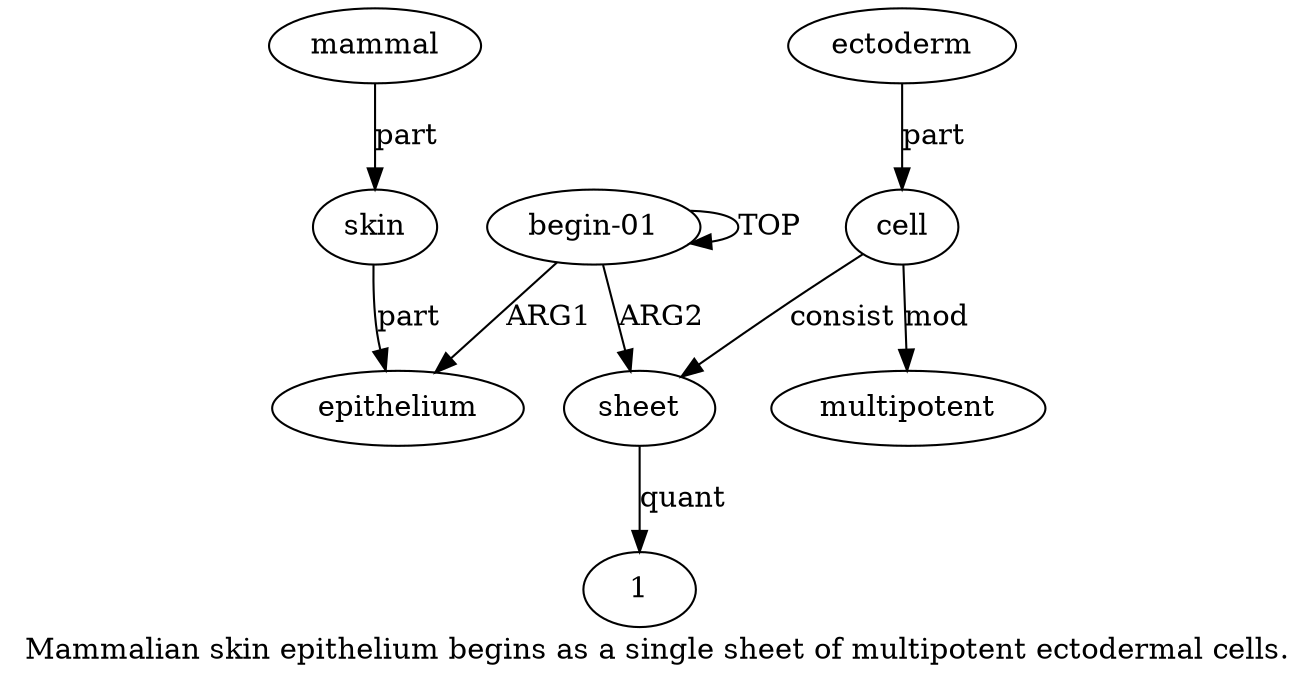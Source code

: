 digraph  {
	graph [label="Mammalian skin epithelium begins as a single sheet of multipotent ectodermal cells."];
	node [label="\N"];
	a1	 [color=black,
		gold_ind=1,
		gold_label=epithelium,
		label=epithelium,
		test_ind=1,
		test_label=epithelium];
	a0	 [color=black,
		gold_ind=0,
		gold_label="begin-01",
		label="begin-01",
		test_ind=0,
		test_label="begin-01"];
	a0 -> a1 [key=0,
	color=black,
	gold_label=ARG1,
	label=ARG1,
	test_label=ARG1];
a0 -> a0 [key=0,
color=black,
gold_label=TOP,
label=TOP,
test_label=TOP];
a4 [color=black,
gold_ind=4,
gold_label=sheet,
label=sheet,
test_ind=4,
test_label=sheet];
a0 -> a4 [key=0,
color=black,
gold_label=ARG2,
label=ARG2,
test_label=ARG2];
a3 [color=black,
gold_ind=3,
gold_label=mammal,
label=mammal,
test_ind=3,
test_label=mammal];
a2 [color=black,
gold_ind=2,
gold_label=skin,
label=skin,
test_ind=2,
test_label=skin];
a3 -> a2 [key=0,
color=black,
gold_label=part,
label=part,
test_label=part];
a2 -> a1 [key=0,
color=black,
gold_label=part,
label=part,
test_label=part];
a5 [color=black,
gold_ind=5,
gold_label=cell,
label=cell,
test_ind=5,
test_label=cell];
a5 -> a4 [key=0,
color=black,
gold_label=consist,
label=consist,
test_label=consist];
a6 [color=black,
gold_ind=6,
gold_label=multipotent,
label=multipotent,
test_ind=6,
test_label=multipotent];
a5 -> a6 [key=0,
color=black,
gold_label=mod,
label=mod,
test_label=mod];
"a4 1" [color=black,
gold_ind=-1,
gold_label=1,
label=1,
test_ind=-1,
test_label=1];
a4 -> "a4 1" [key=0,
color=black,
gold_label=quant,
label=quant,
test_label=quant];
a7 [color=black,
gold_ind=7,
gold_label=ectoderm,
label=ectoderm,
test_ind=7,
test_label=ectoderm];
a7 -> a5 [key=0,
color=black,
gold_label=part,
label=part,
test_label=part];
}
